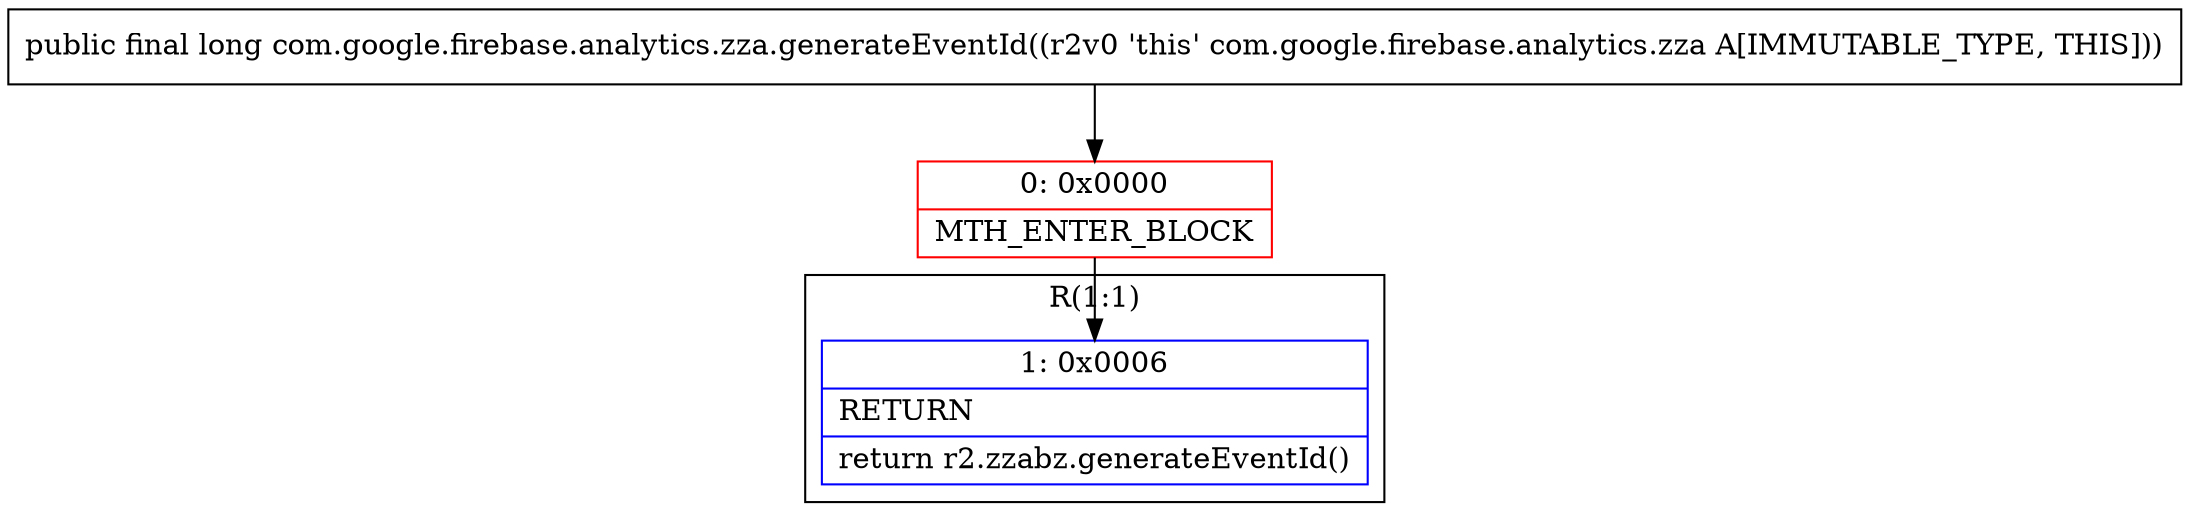 digraph "CFG forcom.google.firebase.analytics.zza.generateEventId()J" {
subgraph cluster_Region_1338033296 {
label = "R(1:1)";
node [shape=record,color=blue];
Node_1 [shape=record,label="{1\:\ 0x0006|RETURN\l|return r2.zzabz.generateEventId()\l}"];
}
Node_0 [shape=record,color=red,label="{0\:\ 0x0000|MTH_ENTER_BLOCK\l}"];
MethodNode[shape=record,label="{public final long com.google.firebase.analytics.zza.generateEventId((r2v0 'this' com.google.firebase.analytics.zza A[IMMUTABLE_TYPE, THIS])) }"];
MethodNode -> Node_0;
Node_0 -> Node_1;
}


